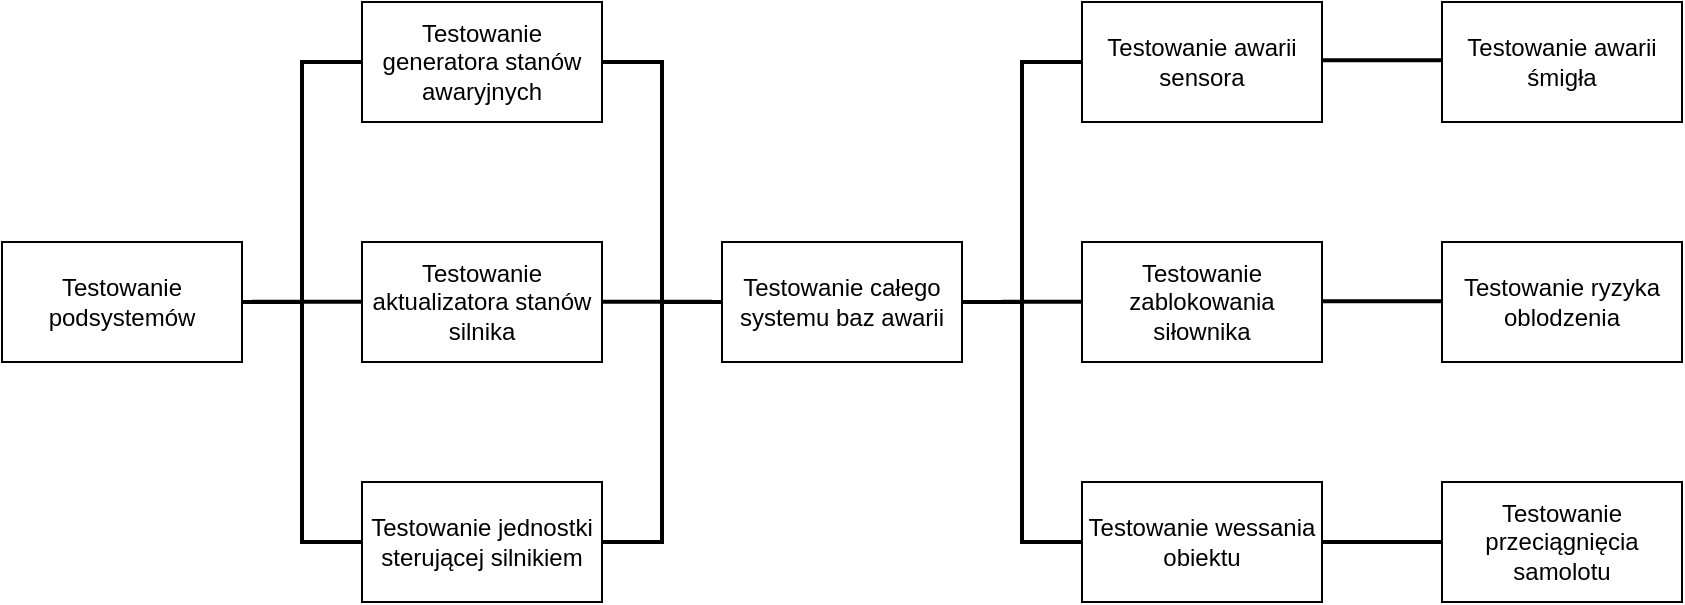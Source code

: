 <mxfile version="20.8.10" type="device"><diagram name="Strona-1" id="ZOpyhIsUH7ugDbLcfegS"><mxGraphModel dx="819" dy="437" grid="1" gridSize="10" guides="1" tooltips="1" connect="1" arrows="1" fold="1" page="1" pageScale="1" pageWidth="1169" pageHeight="827" math="0" shadow="0"><root><mxCell id="0"/><mxCell id="1" parent="0"/><mxCell id="kKrceghWPunSQ6JYkwd6-2" value="Testowanie awarii sensora" style="rounded=0;whiteSpace=wrap;html=1;" vertex="1" parent="1"><mxGeometry x="640" y="240" width="120" height="60" as="geometry"/></mxCell><mxCell id="kKrceghWPunSQ6JYkwd6-3" value="Testowanie awarii śmigła" style="rounded=0;whiteSpace=wrap;html=1;" vertex="1" parent="1"><mxGeometry x="820" y="240" width="120" height="60" as="geometry"/></mxCell><mxCell id="kKrceghWPunSQ6JYkwd6-4" value="Testowanie ryzyka oblodzenia" style="rounded=0;whiteSpace=wrap;html=1;" vertex="1" parent="1"><mxGeometry x="820" y="360" width="120" height="60" as="geometry"/></mxCell><mxCell id="kKrceghWPunSQ6JYkwd6-5" value="Testowanie wessania obiektu" style="rounded=0;whiteSpace=wrap;html=1;" vertex="1" parent="1"><mxGeometry x="640" y="480" width="120" height="60" as="geometry"/></mxCell><mxCell id="kKrceghWPunSQ6JYkwd6-6" value="Testowanie przeciągnięcia samolotu" style="rounded=0;whiteSpace=wrap;html=1;" vertex="1" parent="1"><mxGeometry x="820" y="480" width="120" height="60" as="geometry"/></mxCell><mxCell id="kKrceghWPunSQ6JYkwd6-7" value="Testowanie zablokowania siłownika" style="rounded=0;whiteSpace=wrap;html=1;" vertex="1" parent="1"><mxGeometry x="640" y="360" width="120" height="60" as="geometry"/></mxCell><mxCell id="kKrceghWPunSQ6JYkwd6-10" value="Testowanie podsystemów" style="rounded=0;whiteSpace=wrap;html=1;" vertex="1" parent="1"><mxGeometry x="100" y="360" width="120" height="60" as="geometry"/></mxCell><mxCell id="kKrceghWPunSQ6JYkwd6-11" value="Testowanie generatora stanów awaryjnych" style="rounded=0;whiteSpace=wrap;html=1;" vertex="1" parent="1"><mxGeometry x="280" y="240" width="120" height="60" as="geometry"/></mxCell><mxCell id="kKrceghWPunSQ6JYkwd6-12" value="Testowanie aktualizatora stanów silnika" style="rounded=0;whiteSpace=wrap;html=1;" vertex="1" parent="1"><mxGeometry x="280" y="360" width="120" height="60" as="geometry"/></mxCell><mxCell id="kKrceghWPunSQ6JYkwd6-13" value="Testowanie jednostki sterującej silnikiem" style="rounded=0;whiteSpace=wrap;html=1;" vertex="1" parent="1"><mxGeometry x="280" y="480" width="120" height="60" as="geometry"/></mxCell><mxCell id="kKrceghWPunSQ6JYkwd6-19" value="Testowanie całego systemu baz awarii" style="rounded=0;whiteSpace=wrap;html=1;" vertex="1" parent="1"><mxGeometry x="460" y="360" width="120" height="60" as="geometry"/></mxCell><mxCell id="kKrceghWPunSQ6JYkwd6-20" value="" style="strokeWidth=2;html=1;shape=mxgraph.flowchart.annotation_2;align=left;labelPosition=right;pointerEvents=1;direction=east;" vertex="1" parent="1"><mxGeometry x="220" y="270" width="60" height="240" as="geometry"/></mxCell><mxCell id="kKrceghWPunSQ6JYkwd6-21" value="" style="strokeWidth=2;html=1;shape=mxgraph.flowchart.annotation_2;align=left;labelPosition=right;pointerEvents=1;direction=east;" vertex="1" parent="1"><mxGeometry x="580" y="270" width="60" height="240" as="geometry"/></mxCell><mxCell id="kKrceghWPunSQ6JYkwd6-22" value="" style="endArrow=none;html=1;rounded=0;strokeWidth=2;" edge="1" parent="1"><mxGeometry width="50" height="50" relative="1" as="geometry"><mxPoint x="225" y="389.9" as="sourcePoint"/><mxPoint x="280" y="389.9" as="targetPoint"/></mxGeometry></mxCell><mxCell id="kKrceghWPunSQ6JYkwd6-23" value="" style="endArrow=none;html=1;rounded=0;strokeWidth=2;" edge="1" parent="1"><mxGeometry width="50" height="50" relative="1" as="geometry"><mxPoint x="760" y="510" as="sourcePoint"/><mxPoint x="820" y="510" as="targetPoint"/></mxGeometry></mxCell><mxCell id="kKrceghWPunSQ6JYkwd6-24" value="" style="endArrow=none;html=1;rounded=0;strokeWidth=2;" edge="1" parent="1"><mxGeometry width="50" height="50" relative="1" as="geometry"><mxPoint x="760" y="389.58" as="sourcePoint"/><mxPoint x="820" y="389.58" as="targetPoint"/></mxGeometry></mxCell><mxCell id="kKrceghWPunSQ6JYkwd6-25" value="" style="endArrow=none;html=1;rounded=0;strokeWidth=2;" edge="1" parent="1"><mxGeometry width="50" height="50" relative="1" as="geometry"><mxPoint x="760" y="269.17" as="sourcePoint"/><mxPoint x="820" y="269.17" as="targetPoint"/></mxGeometry></mxCell><mxCell id="kKrceghWPunSQ6JYkwd6-26" value="" style="endArrow=none;html=1;rounded=0;strokeWidth=2;" edge="1" parent="1"><mxGeometry width="50" height="50" relative="1" as="geometry"><mxPoint x="600" y="389.9" as="sourcePoint"/><mxPoint x="640" y="389.9" as="targetPoint"/></mxGeometry></mxCell><mxCell id="kKrceghWPunSQ6JYkwd6-27" value="" style="strokeWidth=2;html=1;shape=mxgraph.flowchart.annotation_2;align=left;labelPosition=right;pointerEvents=1;direction=west;" vertex="1" parent="1"><mxGeometry x="400" y="270" width="60" height="240" as="geometry"/></mxCell><mxCell id="kKrceghWPunSQ6JYkwd6-28" value="" style="endArrow=none;html=1;rounded=0;strokeWidth=2;" edge="1" parent="1"><mxGeometry width="50" height="50" relative="1" as="geometry"><mxPoint x="400" y="389.9" as="sourcePoint"/><mxPoint x="455" y="389.9" as="targetPoint"/></mxGeometry></mxCell></root></mxGraphModel></diagram></mxfile>